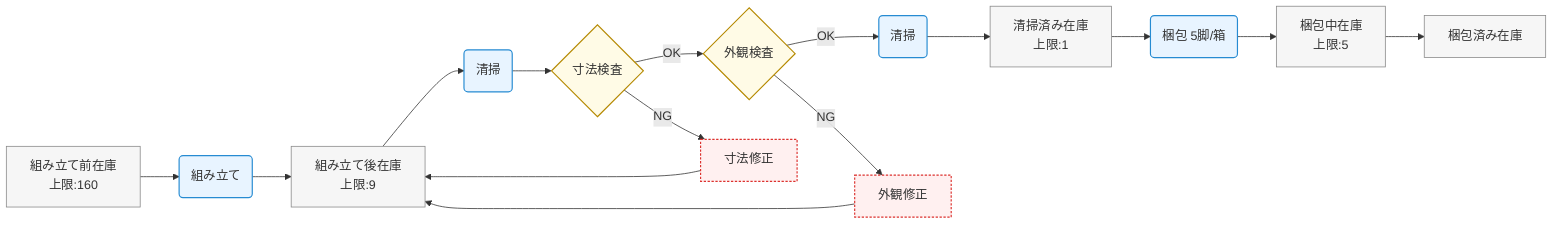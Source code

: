 flowchart LR
  %% GitHub向け：[]の入れ子を避け、改行は <br/> を使用

  A[組み立て前在庫<br/>上限:160] --> B(組み立て)
  B --> C[組み立て後在庫<br/>上限:9]

  %% 組み立て後に清掃を追加
  C --> C1(清掃)
  C1 --> D{寸法検査}

  D -->|OK| E{外観検査}
  D -->|NG| D1[寸法修正]
  %% 修正品は組み立て後在庫へ戻す
  D1 --> C

  E -->|OK| F(清掃)
  E -->|NG| E1[外観修正]
  %% 修正品は組み立て後在庫へ戻す
  E1 --> C

  F --> G[清掃済み在庫<br/>上限:1]

  G --> H(梱包 5脚/箱)
  H --> I[梱包中在庫<br/>上限:5]
  I --> J[梱包済み在庫]

  %% スタイル定義
  classDef store fill:#f6f6f6,stroke:#888,stroke-width:1px;
  classDef proc fill:#e8f4ff,stroke:#268bd2,stroke-width:1.5px;
  classDef gate fill:#fffbe6,stroke:#b58900,stroke-width:1.5px;
  classDef fix fill:#fff0f0,stroke:#dc322f,stroke-width:1.5px,stroke-dasharray:3 2;

  class A,C,G,I,J store;
  class B,C1,F,H proc;
  class D,E gate;
  class D1,E1 fix;
